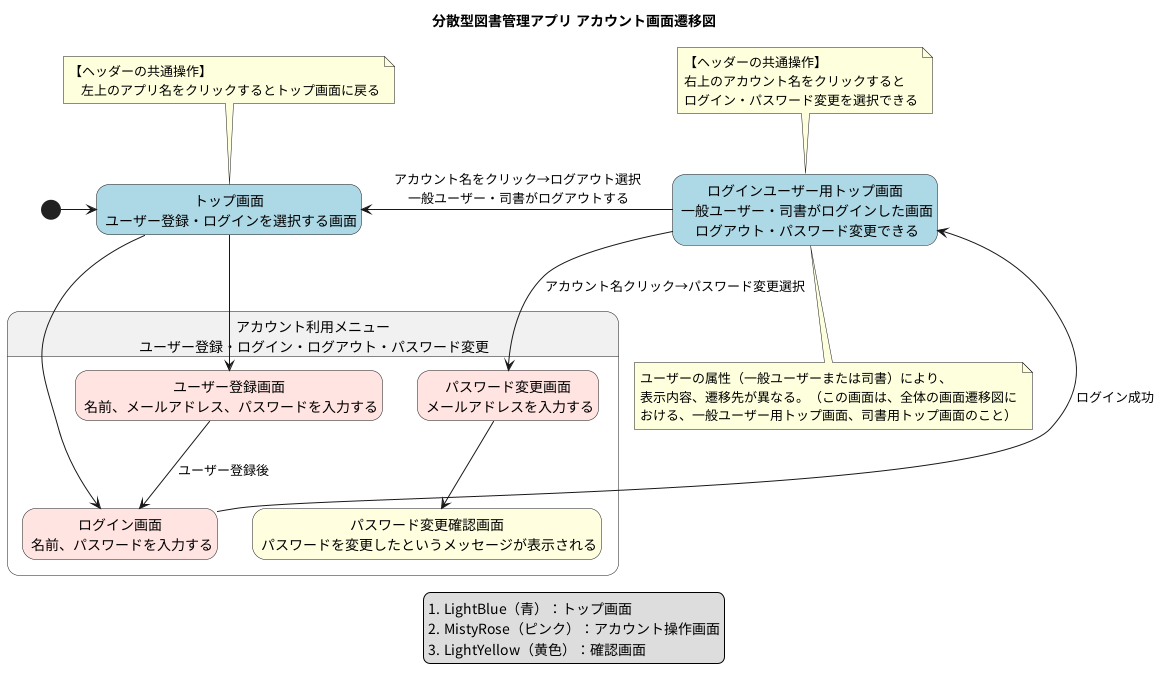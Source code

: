 @startuml account_flow
skinparam defaultFontName "Noto Sans CJK JP"
hide empty description


title 分散型図書管理アプリ アカウント画面遷移図


[*] -right-> notLogin

    state "トップ画面\n ユーザー登録・ログインを選択する画面" as notLogin <<トップ画面>>
    state "ログインユーザー用トップ画面\n 一般ユーザー・司書がログインした画面\n ログアウト・パスワード変更できる" as top <<トップ画面>>
    top -left-> notLogin : アカウント名をクリック→ログアウト選択\n 一般ユーザー・司書がログアウトする

note bottom of top
ユーザーの属性（一般ユーザーまたは司書）により、
表示内容、遷移先が異なる。（この画面は、全体の画面遷移図に
おける、一般ユーザー用トップ画面、司書用トップ画面のこと）
end note

state "アカウント利用メニュー\n ユーザー登録・ログイン・ログアウト・パスワード変更" as account1 {
    state "ログイン画面\n 名前、パスワードを入力する" as login <<アカウント操作>>
    state "ユーザー登録画面\n 名前、メールアドレス、パスワードを入力する" as userRegistration <<アカウント操作>>
    
    userRegistration --> login : ユーザー登録後

    state "パスワード変更画面\n メールアドレスを入力する" as passwordChange <<アカウント操作>>
    state "パスワード変更確認画面\n パスワードを変更したというメッセージが表示される" as passwordConfirm <<確認>>
    passwordChange --> passwordConfirm
}

notLogin --> login
notLogin --> userRegistration

top --> passwordChange : アカウント名クリック→パスワード変更選択
login --> top : ログイン成功


note top of notLogin
【ヘッダーの共通操作】 
    左上のアプリ名をクリックするとトップ画面に戻る
endnote 

note top of top
【ヘッダーの共通操作】
右上のアカウント名をクリックすると
ログイン・パスワード変更を選択できる
end note

skinparam state {
  BackgroundColor<<トップ画面>> LightBlue
  BackgroundColor<<アカウント操作>> MistyRose
  BackgroundColor<<確認>> LightYellow
}

legend bottom 
#LightBlue（青）：トップ画面
#MistyRose（ピンク）：アカウント操作画面
#LightYellow（黄色）：確認画面
end legend

@enduml
